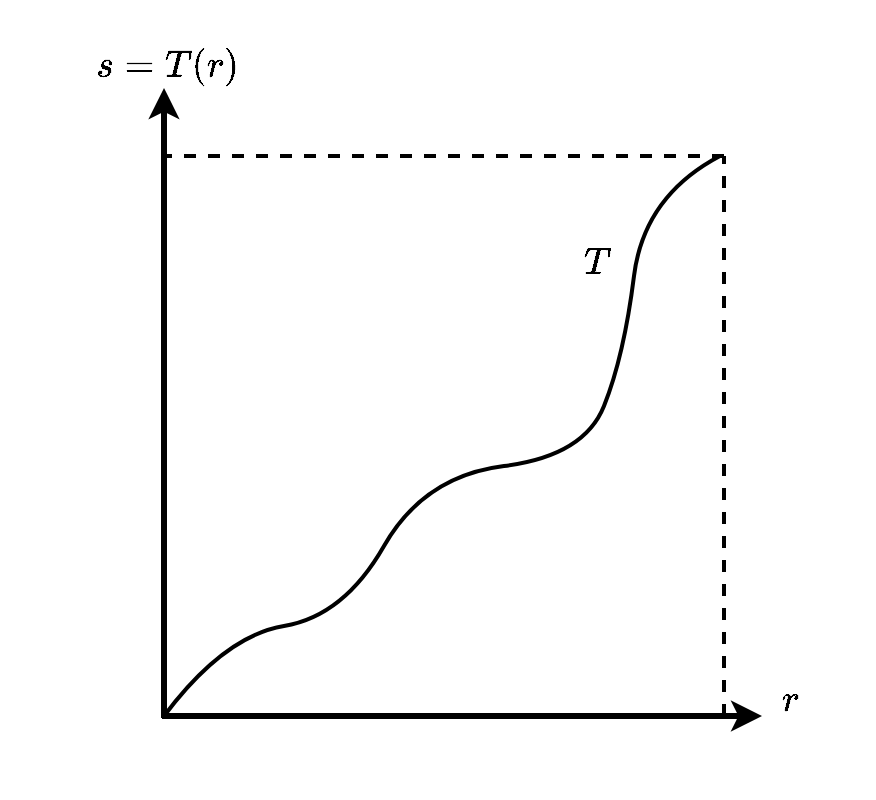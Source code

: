 <mxfile version="20.2.3" type="device"><diagram id="Ht6npiRFIkkGF2cLcCrz" name="Page-1"><mxGraphModel dx="948" dy="571" grid="0" gridSize="10" guides="1" tooltips="1" connect="1" arrows="1" fold="1" page="1" pageScale="1" pageWidth="850" pageHeight="1100" math="1" shadow="0"><root><mxCell id="0"/><mxCell id="1" parent="0"/><object label="" y-axis="y-axis" id="y9xTAPtTbhRjW0E2ttzF-1"><mxCell style="endArrow=classic;html=1;rounded=0;strokeWidth=3;fontFamily=Helvetica;" parent="1" edge="1"><mxGeometry width="50" height="50" relative="1" as="geometry"><mxPoint x="400" y="361" as="sourcePoint"/><mxPoint x="400" y="46" as="targetPoint"/></mxGeometry></mxCell></object><mxCell id="y9xTAPtTbhRjW0E2ttzF-2" value="" style="endArrow=classic;html=1;rounded=0;strokeWidth=3;" parent="1" edge="1"><mxGeometry width="50" height="50" relative="1" as="geometry"><mxPoint x="399" y="360" as="sourcePoint"/><mxPoint x="699" y="360" as="targetPoint"/></mxGeometry></mxCell><mxCell id="y9xTAPtTbhRjW0E2ttzF-3" value="" style="curved=1;endArrow=none;html=1;rounded=0;strokeWidth=2;endFill=0;" parent="1" edge="1"><mxGeometry width="50" height="50" relative="1" as="geometry"><mxPoint x="400" y="360" as="sourcePoint"/><mxPoint x="678" y="80" as="targetPoint"/><Array as="points"><mxPoint x="430" y="320"/><mxPoint x="490" y="310"/><mxPoint x="530" y="240"/><mxPoint x="610" y="230"/><mxPoint x="630" y="180"/><mxPoint x="640" y="100"/></Array></mxGeometry></mxCell><mxCell id="D_QyH4vqWPLa5T8HB4zn-5" value="&lt;b&gt;$$T$$&lt;br&gt;&lt;/b&gt;" style="text;html=1;strokeColor=none;fillColor=none;align=center;verticalAlign=middle;whiteSpace=wrap;rounded=0;fontFamily=Helvetica;fontSize=16;" parent="1" vertex="1"><mxGeometry x="587" y="128" width="60" height="30" as="geometry"/></mxCell><mxCell id="D_QyH4vqWPLa5T8HB4zn-6" value="&lt;b&gt;$$r$$&lt;br&gt;&lt;/b&gt;" style="text;html=1;strokeColor=none;fillColor=none;align=center;verticalAlign=middle;whiteSpace=wrap;rounded=0;fontFamily=Helvetica;fontSize=16;" parent="1" vertex="1"><mxGeometry x="671" y="320" width="84" height="81" as="geometry"/></mxCell><mxCell id="D_QyH4vqWPLa5T8HB4zn-7" value="&lt;b&gt;$$s = T(r)$$&lt;/b&gt;" style="text;html=1;strokeColor=none;fillColor=none;align=center;verticalAlign=middle;whiteSpace=wrap;rounded=0;fontFamily=Helvetica;fontSize=16;fontStyle=0" parent="1" vertex="1"><mxGeometry x="318" y="2" width="167" height="66" as="geometry"/></mxCell><mxCell id="JA-lNem87ZJ6leGErLqR-1" value="" style="endArrow=none;dashed=1;html=1;rounded=0;fontSize=16;strokeWidth=2;" edge="1" parent="1"><mxGeometry width="50" height="50" relative="1" as="geometry"><mxPoint x="680" y="80" as="sourcePoint"/><mxPoint x="400" y="80" as="targetPoint"/></mxGeometry></mxCell><mxCell id="JA-lNem87ZJ6leGErLqR-2" value="" style="endArrow=none;dashed=1;html=1;rounded=0;fontSize=16;strokeWidth=2;" edge="1" parent="1"><mxGeometry width="50" height="50" relative="1" as="geometry"><mxPoint x="680" y="360" as="sourcePoint"/><mxPoint x="680" y="80" as="targetPoint"/></mxGeometry></mxCell></root></mxGraphModel></diagram></mxfile>